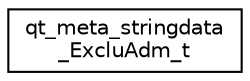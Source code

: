 digraph "Graphical Class Hierarchy"
{
 // LATEX_PDF_SIZE
  edge [fontname="Helvetica",fontsize="10",labelfontname="Helvetica",labelfontsize="10"];
  node [fontname="Helvetica",fontsize="10",shape=record];
  rankdir="LR";
  Node0 [label="qt_meta_stringdata\l_ExcluAdm_t",height=0.2,width=0.4,color="black", fillcolor="white", style="filled",URL="$structqt__meta__stringdata___exclu_adm__t.html",tooltip=" "];
}
